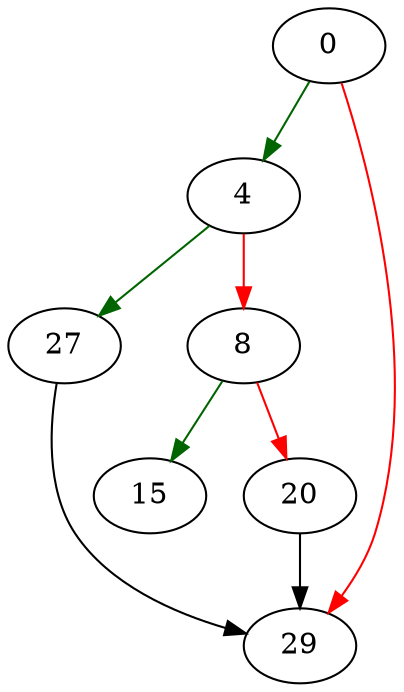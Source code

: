strict digraph "alloc_obuf" {
	// Node definitions.
	0 [entry=true];
	4;
	29;
	27;
	8;
	15;
	20;

	// Edge definitions.
	0 -> 4 [
		color=darkgreen
		cond=true
	];
	0 -> 29 [
		color=red
		cond=false
	];
	4 -> 27 [
		color=darkgreen
		cond=true
	];
	4 -> 8 [
		color=red
		cond=false
	];
	27 -> 29;
	8 -> 15 [
		color=darkgreen
		cond=true
	];
	8 -> 20 [
		color=red
		cond=false
	];
	20 -> 29;
}